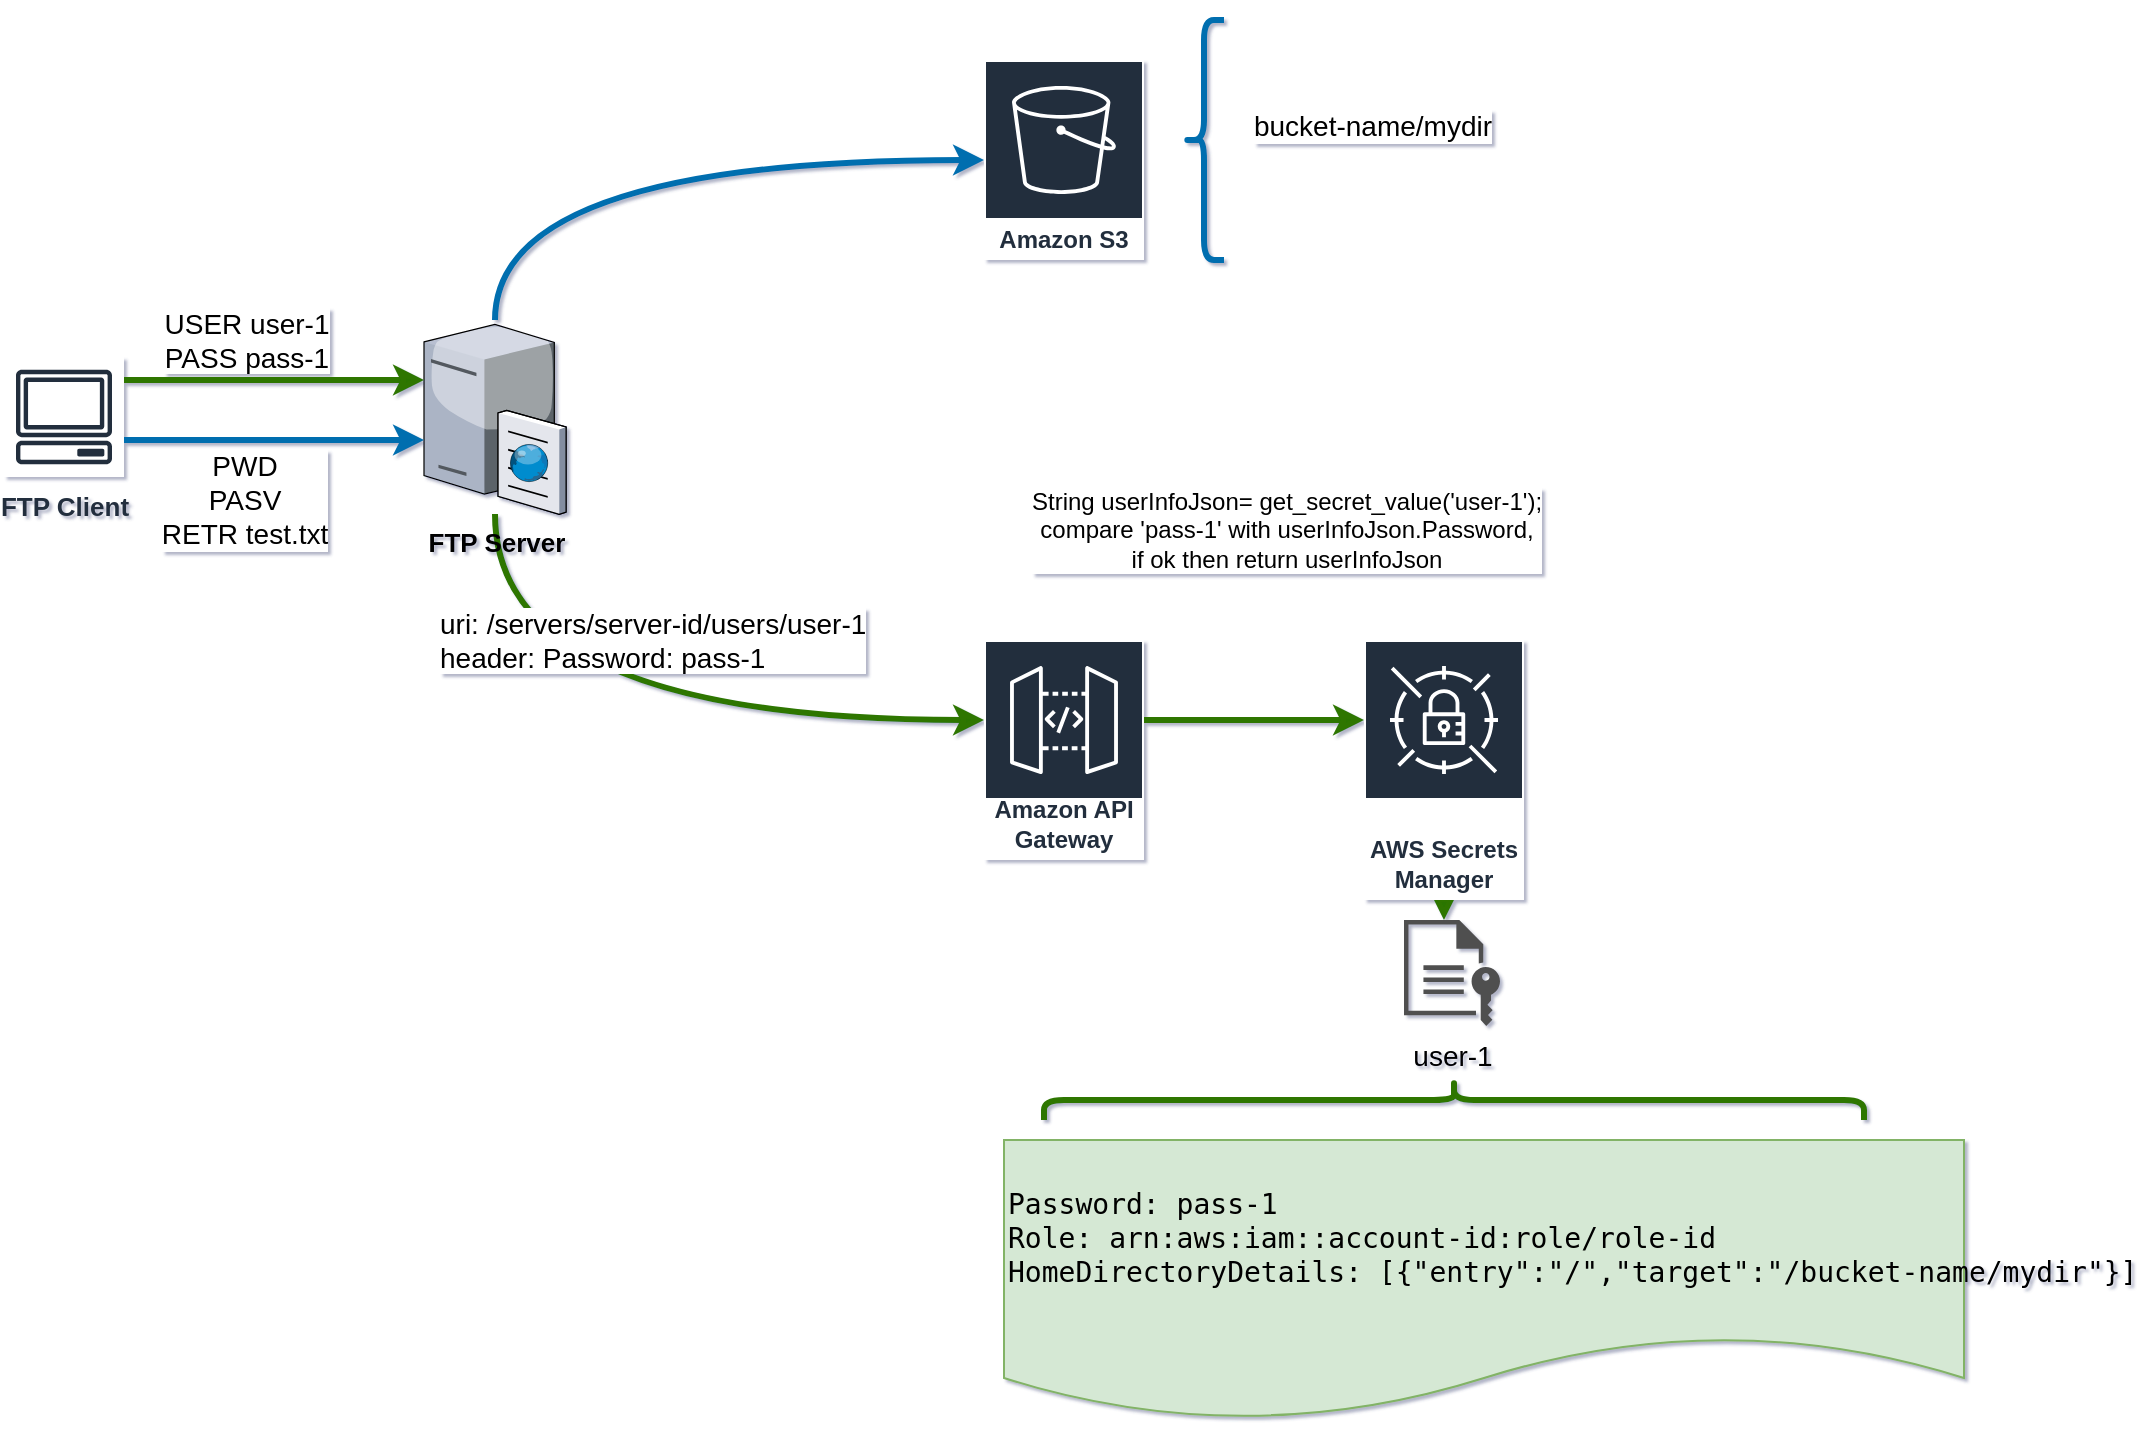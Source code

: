 <mxfile version="13.1.14" type="device"><diagram id="pTVLoDLCdNOg2mpc2F_F" name="Page-1"><mxGraphModel dx="1424" dy="805" grid="1" gridSize="10" guides="1" tooltips="1" connect="1" arrows="1" fold="1" page="0" pageScale="1" pageWidth="827" pageHeight="1169" background="none" math="0" shadow="1"><root><mxCell id="0"/><mxCell id="1" parent="0"/><mxCell id="MI99Da1gDOmj9i7Nz7yJ-11" style="edgeStyle=orthogonalEdgeStyle;orthogonalLoop=1;jettySize=auto;html=1;curved=1;fillColor=#60a917;strokeColor=#2D7600;strokeWidth=3;" edge="1" parent="1" source="MI99Da1gDOmj9i7Nz7yJ-1" target="MI99Da1gDOmj9i7Nz7yJ-5"><mxGeometry relative="1" as="geometry"><Array as="points"><mxPoint x="720" y="440"/><mxPoint x="720" y="440"/></Array></mxGeometry></mxCell><mxCell id="MI99Da1gDOmj9i7Nz7yJ-24" value="&lt;div style=&quot;font-size: 12px;&quot;&gt;String userInfoJson= get_secret_value('user-1');&lt;/div&gt;&lt;div style=&quot;font-size: 12px;&quot;&gt;compare 'pass-1' with userInfoJson.Password,&lt;/div&gt;&lt;div style=&quot;font-size: 12px;&quot;&gt;if ok then return userInfoJson&lt;/div&gt;" style="edgeLabel;html=1;align=center;verticalAlign=middle;resizable=0;points=[];fontSize=12;" vertex="1" connectable="0" parent="MI99Da1gDOmj9i7Nz7yJ-11"><mxGeometry x="-0.556" y="27" relative="1" as="geometry"><mxPoint x="46" y="-68" as="offset"/></mxGeometry></mxCell><mxCell id="MI99Da1gDOmj9i7Nz7yJ-12" style="edgeStyle=orthogonalEdgeStyle;curved=1;orthogonalLoop=1;jettySize=auto;html=1;fillColor=#1ba1e2;strokeColor=#006EAF;strokeWidth=3;" edge="1" parent="1" source="MI99Da1gDOmj9i7Nz7yJ-2" target="MI99Da1gDOmj9i7Nz7yJ-4"><mxGeometry relative="1" as="geometry"><mxPoint x="350" y="210" as="sourcePoint"/><Array as="points"><mxPoint x="336" y="160"/></Array></mxGeometry></mxCell><mxCell id="MI99Da1gDOmj9i7Nz7yJ-1" value="&lt;font style=&quot;font-size: 12px&quot;&gt;Amazon API Gateway&lt;/font&gt;" style="outlineConnect=0;fontColor=#232F3E;gradientColor=none;strokeColor=#ffffff;fillColor=#232F3E;dashed=0;verticalLabelPosition=middle;verticalAlign=bottom;align=center;html=1;whiteSpace=wrap;fontSize=10;fontStyle=1;spacing=3;shape=mxgraph.aws4.productIcon;prIcon=mxgraph.aws4.api_gateway;" vertex="1" parent="1"><mxGeometry x="580" y="400" width="80" height="110" as="geometry"/></mxCell><mxCell id="MI99Da1gDOmj9i7Nz7yJ-8" style="edgeStyle=orthogonalEdgeStyle;rounded=0;orthogonalLoop=1;jettySize=auto;html=1;curved=1;strokeWidth=3;fillColor=#60a917;strokeColor=#2D7600;" edge="1" parent="1" source="MI99Da1gDOmj9i7Nz7yJ-2" target="MI99Da1gDOmj9i7Nz7yJ-1"><mxGeometry relative="1" as="geometry"><Array as="points"><mxPoint x="336" y="440"/></Array></mxGeometry></mxCell><mxCell id="MI99Da1gDOmj9i7Nz7yJ-16" value="&lt;div align=&quot;left&quot;&gt;uri: /servers/server-id/users/user-1&lt;/div&gt;&lt;div align=&quot;left&quot;&gt;header: Password: pass-1&lt;br&gt;&lt;/div&gt;" style="edgeLabel;html=1;align=left;verticalAlign=middle;resizable=0;points=[];fontSize=14;" vertex="1" connectable="0" parent="MI99Da1gDOmj9i7Nz7yJ-8"><mxGeometry x="-0.407" y="2" relative="1" as="geometry"><mxPoint x="-30" y="-38" as="offset"/></mxGeometry></mxCell><mxCell id="MI99Da1gDOmj9i7Nz7yJ-2" value="&lt;div style=&quot;font-size: 13px&quot;&gt;&lt;b&gt;&lt;font style=&quot;font-size: 13px&quot;&gt;FTP Server&lt;/font&gt;&lt;/b&gt;&lt;/div&gt;&lt;div style=&quot;font-size: 13px&quot;&gt;&lt;b&gt;&lt;font style=&quot;font-size: 13px&quot;&gt;&lt;br&gt;&lt;/font&gt;&lt;/b&gt;&lt;/div&gt;" style="verticalLabelPosition=bottom;aspect=fixed;html=1;verticalAlign=top;strokeColor=none;align=center;outlineConnect=0;shape=mxgraph.citrix.ftp_server;" vertex="1" parent="1"><mxGeometry x="300" y="240" width="71" height="97" as="geometry"/></mxCell><mxCell id="MI99Da1gDOmj9i7Nz7yJ-4" value="&lt;font style=&quot;font-size: 12px&quot;&gt;Amazon S3&lt;/font&gt;" style="outlineConnect=0;fontColor=#232F3E;gradientColor=none;strokeColor=#ffffff;fillColor=#232F3E;dashed=0;verticalLabelPosition=middle;verticalAlign=bottom;align=center;html=1;whiteSpace=wrap;fontSize=10;fontStyle=1;spacing=3;shape=mxgraph.aws4.productIcon;prIcon=mxgraph.aws4.s3;" vertex="1" parent="1"><mxGeometry x="580" y="110" width="80" height="100" as="geometry"/></mxCell><mxCell id="MI99Da1gDOmj9i7Nz7yJ-19" style="edgeStyle=orthogonalEdgeStyle;curved=1;orthogonalLoop=1;jettySize=auto;html=1;fontSize=14;fillColor=#60a917;strokeColor=#2D7600;strokeWidth=3;" edge="1" parent="1" source="MI99Da1gDOmj9i7Nz7yJ-5" target="MI99Da1gDOmj9i7Nz7yJ-18"><mxGeometry relative="1" as="geometry"><Array as="points"><mxPoint x="814" y="530"/><mxPoint x="814" y="530"/></Array></mxGeometry></mxCell><mxCell id="MI99Da1gDOmj9i7Nz7yJ-5" value="&lt;font style=&quot;font-size: 12px&quot;&gt;AWS Secrets Manager&lt;/font&gt;" style="outlineConnect=0;fontColor=#232F3E;gradientColor=none;strokeColor=#ffffff;fillColor=#232F3E;dashed=0;verticalLabelPosition=middle;verticalAlign=bottom;align=center;html=1;whiteSpace=wrap;fontSize=10;fontStyle=1;spacing=3;shape=mxgraph.aws4.productIcon;prIcon=mxgraph.aws4.secrets_manager;" vertex="1" parent="1"><mxGeometry x="770" y="400" width="80" height="130" as="geometry"/></mxCell><mxCell id="MI99Da1gDOmj9i7Nz7yJ-10" style="edgeStyle=orthogonalEdgeStyle;rounded=0;orthogonalLoop=1;jettySize=auto;html=1;strokeWidth=3;fillColor=#60a917;strokeColor=#2D7600;" edge="1" parent="1" source="MI99Da1gDOmj9i7Nz7yJ-9" target="MI99Da1gDOmj9i7Nz7yJ-2"><mxGeometry relative="1" as="geometry"><mxPoint x="350" y="288.5" as="targetPoint"/><Array as="points"><mxPoint x="190" y="270"/><mxPoint x="190" y="270"/></Array></mxGeometry></mxCell><mxCell id="MI99Da1gDOmj9i7Nz7yJ-15" value="&lt;div style=&quot;font-size: 14px;&quot;&gt;USER user-1&lt;/div&gt;&lt;div style=&quot;font-size: 14px;&quot;&gt;PASS pass-1&lt;br style=&quot;font-size: 14px;&quot;&gt;&lt;/div&gt;" style="edgeLabel;html=1;align=center;verticalAlign=middle;resizable=0;points=[];rotation=0;fontSize=14;" vertex="1" connectable="0" parent="MI99Da1gDOmj9i7Nz7yJ-10"><mxGeometry x="-0.19" y="2" relative="1" as="geometry"><mxPoint y="-18" as="offset"/></mxGeometry></mxCell><mxCell id="MI99Da1gDOmj9i7Nz7yJ-33" style="edgeStyle=orthogonalEdgeStyle;curved=1;orthogonalLoop=1;jettySize=auto;html=1;strokeWidth=3;fontSize=12;fillColor=#1ba1e2;strokeColor=#006EAF;" edge="1" parent="1" source="MI99Da1gDOmj9i7Nz7yJ-9" target="MI99Da1gDOmj9i7Nz7yJ-2"><mxGeometry relative="1" as="geometry"><Array as="points"><mxPoint x="230" y="300"/><mxPoint x="230" y="300"/></Array></mxGeometry></mxCell><mxCell id="MI99Da1gDOmj9i7Nz7yJ-36" value="&lt;div&gt;PWD&lt;/div&gt;&lt;div&gt;PASV&lt;br&gt;&lt;/div&gt;&lt;div&gt;RETR test.txt&lt;br&gt;&lt;/div&gt;" style="edgeLabel;html=1;align=center;verticalAlign=middle;resizable=0;points=[];fontSize=14;" vertex="1" connectable="0" parent="MI99Da1gDOmj9i7Nz7yJ-33"><mxGeometry x="0.067" y="23" relative="1" as="geometry"><mxPoint x="-20" y="53" as="offset"/></mxGeometry></mxCell><mxCell id="MI99Da1gDOmj9i7Nz7yJ-9" value="&lt;font style=&quot;font-size: 13px&quot;&gt;&lt;b&gt;FTP Client&lt;/b&gt;&lt;/font&gt;" style="outlineConnect=0;fontColor=#232F3E;gradientColor=none;strokeColor=#232F3E;fillColor=#ffffff;dashed=0;verticalLabelPosition=bottom;verticalAlign=top;align=center;html=1;fontSize=12;fontStyle=0;aspect=fixed;shape=mxgraph.aws4.resourceIcon;resIcon=mxgraph.aws4.client;strokeWidth=1;" vertex="1" parent="1"><mxGeometry x="90" y="258.5" width="60" height="60" as="geometry"/></mxCell><mxCell id="MI99Da1gDOmj9i7Nz7yJ-18" value="user-1" style="pointerEvents=1;shadow=0;dashed=0;html=1;strokeColor=none;fillColor=#505050;labelPosition=center;verticalLabelPosition=bottom;verticalAlign=top;outlineConnect=0;align=center;shape=mxgraph.office.concepts.file_key;fontSize=14;" vertex="1" parent="1"><mxGeometry x="790" y="540" width="48" height="53" as="geometry"/></mxCell><mxCell id="MI99Da1gDOmj9i7Nz7yJ-21" value="&lt;div align=&quot;left&quot;&gt;&lt;pre class=&quot; language-python&quot;&gt;&lt;code class=&quot; language-python&quot;&gt;Password: pass-1&lt;br&gt;&lt;/code&gt;&lt;code class=&quot; language-python&quot;&gt;Role: arn:aws:iam::account-id:role/role-id&lt;br&gt;&lt;/code&gt;HomeDirectoryDetails: [{&quot;&lt;span style=&quot;color: #6c71c4&quot;&gt;&lt;/span&gt;entry&quot;:&quot;/&quot;,&quot;target&quot;:&quot;/bucket-name/mydir&quot;}]&lt;/pre&gt;&lt;/div&gt;" style="shape=document;whiteSpace=wrap;html=1;boundedLbl=1;fontSize=14;align=left;fillColor=#d5e8d4;strokeColor=#82b366;" vertex="1" parent="1"><mxGeometry x="590" y="650" width="480" height="140" as="geometry"/></mxCell><mxCell id="MI99Da1gDOmj9i7Nz7yJ-22" value="" style="shape=curlyBracket;whiteSpace=wrap;html=1;rounded=1;fontSize=14;direction=south;fillColor=#60a917;strokeColor=#2D7600;fontColor=#ffffff;strokeWidth=3;" vertex="1" parent="1"><mxGeometry x="610" y="620" width="410" height="20" as="geometry"/></mxCell><mxCell id="MI99Da1gDOmj9i7Nz7yJ-26" value="" style="shape=curlyBracket;whiteSpace=wrap;html=1;rounded=1;fontSize=14;direction=east;fillColor=#1ba1e2;strokeColor=#006EAF;fontColor=#ffffff;strokeWidth=3;" vertex="1" parent="1"><mxGeometry x="680" y="90" width="20" height="120" as="geometry"/></mxCell><mxCell id="MI99Da1gDOmj9i7Nz7yJ-27" value="bucket-name/mydir" style="shape=image;html=1;verticalAlign=top;verticalLabelPosition=bottom;labelBackgroundColor=#ffffff;imageAspect=0;aspect=fixed;image=https://cdn4.iconfinder.com/data/icons/48x48-free-object-icons/48/Folder.png;fontSize=14;" vertex="1" parent="1"><mxGeometry x="750" y="80" width="48" height="48" as="geometry"/></mxCell></root></mxGraphModel></diagram></mxfile>